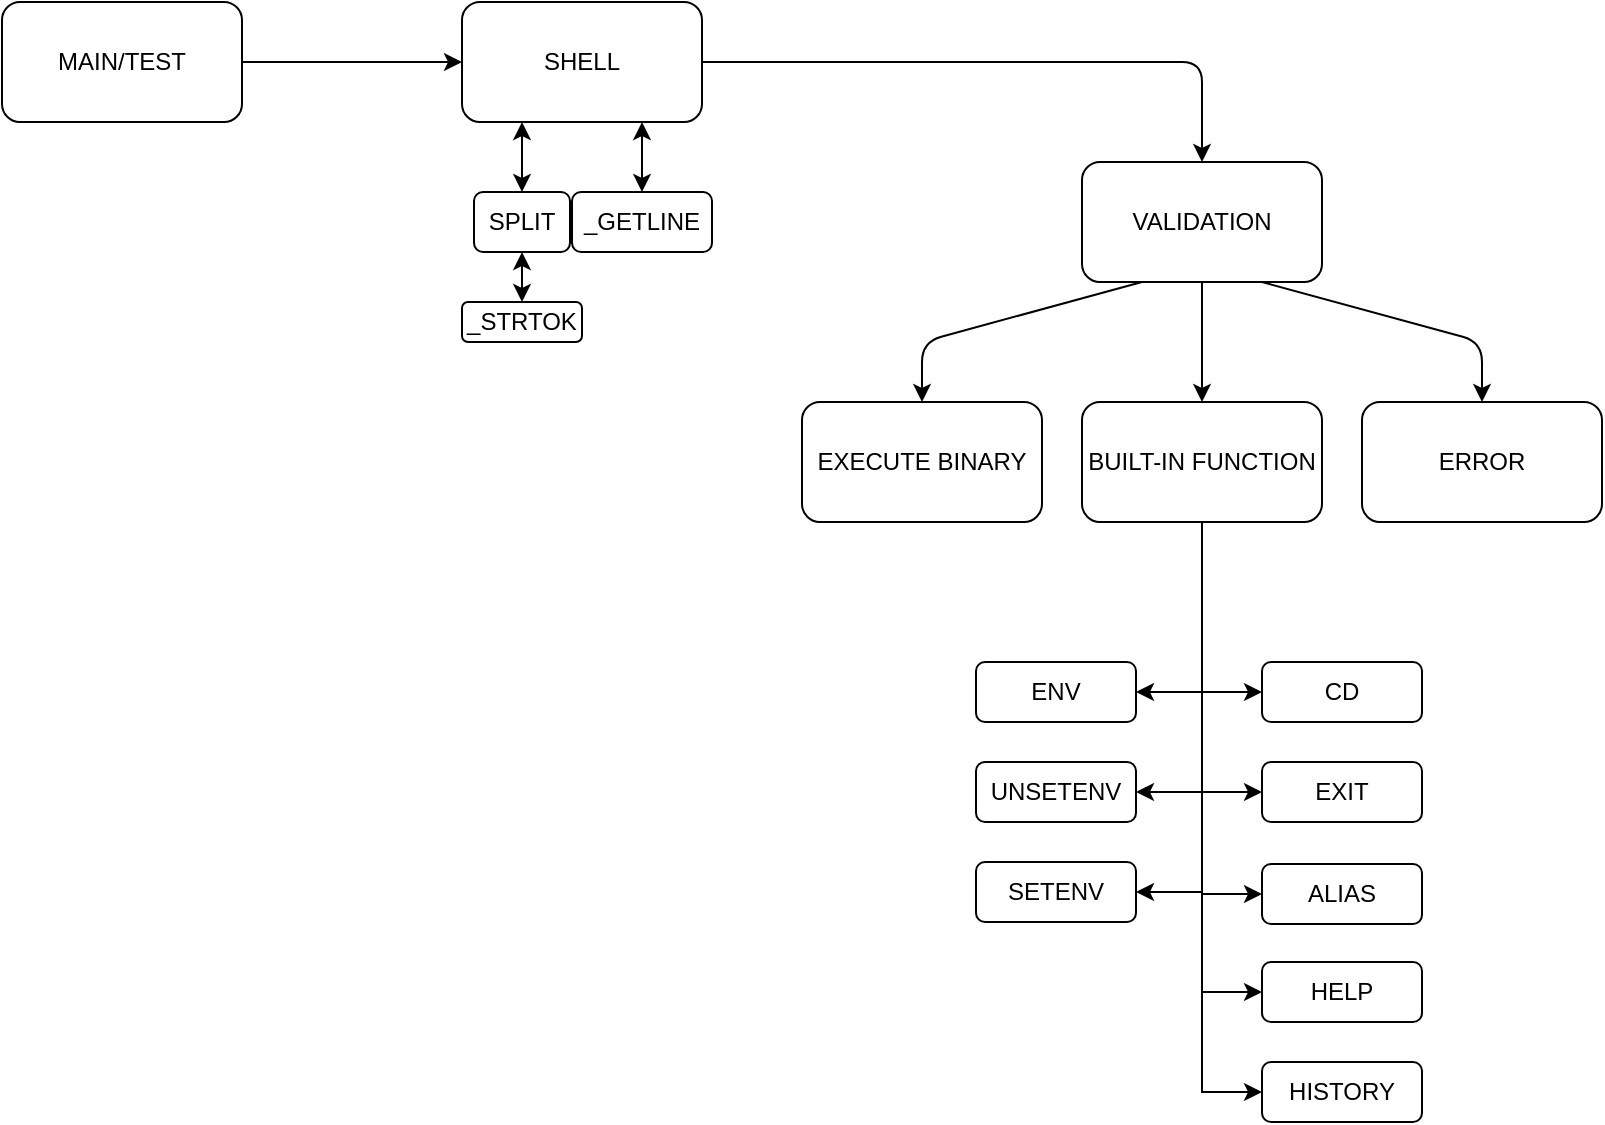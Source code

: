 <mxfile version="10.6.0" type="device"><diagram id="BzRjwQme7oJpzC8rJbal" name="Page-1"><mxGraphModel dx="1014" dy="589" grid="1" gridSize="10" guides="1" tooltips="1" connect="1" arrows="1" fold="1" page="1" pageScale="1" pageWidth="850" pageHeight="1100" math="0" shadow="0"><root><mxCell id="0"/><mxCell id="1" parent="0"/><mxCell id="HlB9b0cDsQir4GtGAjTB-2" value="MAIN/TEST" style="rounded=1;whiteSpace=wrap;html=1;" vertex="1" parent="1"><mxGeometry x="20" y="20" width="120" height="60" as="geometry"/></mxCell><mxCell id="HlB9b0cDsQir4GtGAjTB-3" value="SHELL" style="rounded=1;whiteSpace=wrap;html=1;" vertex="1" parent="1"><mxGeometry x="250" y="20" width="120" height="60" as="geometry"/></mxCell><mxCell id="HlB9b0cDsQir4GtGAjTB-4" value="" style="endArrow=classic;html=1;entryX=0;entryY=0.5;entryDx=0;entryDy=0;exitX=1;exitY=0.5;exitDx=0;exitDy=0;" edge="1" parent="1" source="HlB9b0cDsQir4GtGAjTB-2" target="HlB9b0cDsQir4GtGAjTB-3"><mxGeometry width="50" height="50" relative="1" as="geometry"><mxPoint x="20" y="150" as="sourcePoint"/><mxPoint x="70" y="100" as="targetPoint"/></mxGeometry></mxCell><mxCell id="HlB9b0cDsQir4GtGAjTB-6" value="SPLIT" style="rounded=1;whiteSpace=wrap;html=1;" vertex="1" parent="1"><mxGeometry x="256" y="115" width="48" height="30" as="geometry"/></mxCell><mxCell id="HlB9b0cDsQir4GtGAjTB-7" value="_GETLINE&lt;br&gt;" style="rounded=1;whiteSpace=wrap;html=1;" vertex="1" parent="1"><mxGeometry x="305" y="115" width="70" height="30" as="geometry"/></mxCell><mxCell id="HlB9b0cDsQir4GtGAjTB-8" value="" style="endArrow=classic;startArrow=classic;html=1;entryX=0.25;entryY=1;entryDx=0;entryDy=0;exitX=0.5;exitY=0;exitDx=0;exitDy=0;" edge="1" parent="1" source="HlB9b0cDsQir4GtGAjTB-6" target="HlB9b0cDsQir4GtGAjTB-3"><mxGeometry width="50" height="50" relative="1" as="geometry"><mxPoint x="20" y="360" as="sourcePoint"/><mxPoint x="70" y="310" as="targetPoint"/></mxGeometry></mxCell><mxCell id="HlB9b0cDsQir4GtGAjTB-10" value="" style="endArrow=classic;startArrow=classic;html=1;exitX=0.5;exitY=0;exitDx=0;exitDy=0;entryX=0.75;entryY=1;entryDx=0;entryDy=0;" edge="1" parent="1" source="HlB9b0cDsQir4GtGAjTB-7" target="HlB9b0cDsQir4GtGAjTB-3"><mxGeometry width="50" height="50" relative="1" as="geometry"><mxPoint x="20" y="220" as="sourcePoint"/><mxPoint x="350" y="81" as="targetPoint"/></mxGeometry></mxCell><mxCell id="HlB9b0cDsQir4GtGAjTB-12" value="VALIDATION&lt;br&gt;" style="rounded=1;whiteSpace=wrap;html=1;" vertex="1" parent="1"><mxGeometry x="560" y="100" width="120" height="60" as="geometry"/></mxCell><mxCell id="HlB9b0cDsQir4GtGAjTB-15" value="ERROR" style="rounded=1;whiteSpace=wrap;html=1;" vertex="1" parent="1"><mxGeometry x="700" y="220" width="120" height="60" as="geometry"/></mxCell><mxCell id="HlB9b0cDsQir4GtGAjTB-40" style="edgeStyle=orthogonalEdgeStyle;rounded=0;orthogonalLoop=1;jettySize=auto;html=1;exitX=0.5;exitY=1;exitDx=0;exitDy=0;entryX=0;entryY=0.5;entryDx=0;entryDy=0;" edge="1" parent="1" source="HlB9b0cDsQir4GtGAjTB-16" target="HlB9b0cDsQir4GtGAjTB-35"><mxGeometry relative="1" as="geometry"/></mxCell><mxCell id="HlB9b0cDsQir4GtGAjTB-16" value="BUILT-IN FUNCTION" style="rounded=1;whiteSpace=wrap;html=1;" vertex="1" parent="1"><mxGeometry x="560" y="220" width="120" height="60" as="geometry"/></mxCell><mxCell id="HlB9b0cDsQir4GtGAjTB-17" value="EXECUTE BINARY" style="rounded=1;whiteSpace=wrap;html=1;" vertex="1" parent="1"><mxGeometry x="420" y="220" width="120" height="60" as="geometry"/></mxCell><mxCell id="HlB9b0cDsQir4GtGAjTB-18" value="" style="endArrow=classic;html=1;exitX=0.5;exitY=1;exitDx=0;exitDy=0;" edge="1" parent="1" source="HlB9b0cDsQir4GtGAjTB-12" target="HlB9b0cDsQir4GtGAjTB-16"><mxGeometry width="50" height="50" relative="1" as="geometry"><mxPoint x="20" y="350" as="sourcePoint"/><mxPoint x="70" y="300" as="targetPoint"/></mxGeometry></mxCell><mxCell id="HlB9b0cDsQir4GtGAjTB-19" value="" style="endArrow=classic;html=1;exitX=0.75;exitY=1;exitDx=0;exitDy=0;entryX=0.5;entryY=0;entryDx=0;entryDy=0;" edge="1" parent="1" source="HlB9b0cDsQir4GtGAjTB-12" target="HlB9b0cDsQir4GtGAjTB-15"><mxGeometry width="50" height="50" relative="1" as="geometry"><mxPoint x="20" y="350" as="sourcePoint"/><mxPoint x="70" y="300" as="targetPoint"/><Array as="points"><mxPoint x="760" y="190"/></Array></mxGeometry></mxCell><mxCell id="HlB9b0cDsQir4GtGAjTB-20" value="" style="endArrow=classic;html=1;exitX=0.25;exitY=1;exitDx=0;exitDy=0;entryX=0.5;entryY=0;entryDx=0;entryDy=0;" edge="1" parent="1" source="HlB9b0cDsQir4GtGAjTB-12" target="HlB9b0cDsQir4GtGAjTB-17"><mxGeometry width="50" height="50" relative="1" as="geometry"><mxPoint x="20" y="350" as="sourcePoint"/><mxPoint x="70" y="300" as="targetPoint"/><Array as="points"><mxPoint x="480" y="190"/></Array></mxGeometry></mxCell><mxCell id="HlB9b0cDsQir4GtGAjTB-21" value="" style="endArrow=classic;html=1;exitX=1;exitY=0.5;exitDx=0;exitDy=0;entryX=0.5;entryY=0;entryDx=0;entryDy=0;" edge="1" parent="1" source="HlB9b0cDsQir4GtGAjTB-3" target="HlB9b0cDsQir4GtGAjTB-12"><mxGeometry width="50" height="50" relative="1" as="geometry"><mxPoint x="20" y="350" as="sourcePoint"/><mxPoint x="70" y="300" as="targetPoint"/><Array as="points"><mxPoint x="620" y="50"/></Array></mxGeometry></mxCell><mxCell id="HlB9b0cDsQir4GtGAjTB-22" value="_STRTOK" style="rounded=1;whiteSpace=wrap;html=1;" vertex="1" parent="1"><mxGeometry x="250" y="170" width="60" height="20" as="geometry"/></mxCell><mxCell id="HlB9b0cDsQir4GtGAjTB-23" value="" style="endArrow=classic;startArrow=classic;html=1;entryX=0.5;entryY=1;entryDx=0;entryDy=0;exitX=0.5;exitY=0;exitDx=0;exitDy=0;" edge="1" parent="1" source="HlB9b0cDsQir4GtGAjTB-22" target="HlB9b0cDsQir4GtGAjTB-6"><mxGeometry width="50" height="50" relative="1" as="geometry"><mxPoint x="20" y="350" as="sourcePoint"/><mxPoint x="70" y="300" as="targetPoint"/></mxGeometry></mxCell><mxCell id="HlB9b0cDsQir4GtGAjTB-28" value="EXIT" style="rounded=1;whiteSpace=wrap;html=1;" vertex="1" parent="1"><mxGeometry x="650" y="400" width="80" height="30" as="geometry"/></mxCell><mxCell id="HlB9b0cDsQir4GtGAjTB-29" value="ENV" style="rounded=1;whiteSpace=wrap;html=1;" vertex="1" parent="1"><mxGeometry x="507" y="350" width="80" height="30" as="geometry"/></mxCell><mxCell id="HlB9b0cDsQir4GtGAjTB-30" value="CD" style="rounded=1;whiteSpace=wrap;html=1;" vertex="1" parent="1"><mxGeometry x="650" y="350" width="80" height="30" as="geometry"/></mxCell><mxCell id="HlB9b0cDsQir4GtGAjTB-31" value="SETENV" style="rounded=1;whiteSpace=wrap;html=1;" vertex="1" parent="1"><mxGeometry x="507" y="450" width="80" height="30" as="geometry"/></mxCell><mxCell id="HlB9b0cDsQir4GtGAjTB-32" value="UNSETENV" style="rounded=1;whiteSpace=wrap;html=1;" vertex="1" parent="1"><mxGeometry x="507" y="400" width="80" height="30" as="geometry"/></mxCell><mxCell id="HlB9b0cDsQir4GtGAjTB-33" value="ALIAS" style="rounded=1;whiteSpace=wrap;html=1;" vertex="1" parent="1"><mxGeometry x="650" y="451" width="80" height="30" as="geometry"/></mxCell><mxCell id="HlB9b0cDsQir4GtGAjTB-34" value="HELP" style="rounded=1;whiteSpace=wrap;html=1;" vertex="1" parent="1"><mxGeometry x="650" y="500" width="80" height="30" as="geometry"/></mxCell><mxCell id="HlB9b0cDsQir4GtGAjTB-35" value="HISTORY" style="rounded=1;whiteSpace=wrap;html=1;" vertex="1" parent="1"><mxGeometry x="650" y="550" width="80" height="30" as="geometry"/></mxCell><mxCell id="HlB9b0cDsQir4GtGAjTB-42" value="" style="endArrow=classic;html=1;entryX=0;entryY=0.5;entryDx=0;entryDy=0;" edge="1" parent="1" target="HlB9b0cDsQir4GtGAjTB-34"><mxGeometry width="50" height="50" relative="1" as="geometry"><mxPoint x="620" y="515" as="sourcePoint"/><mxPoint x="70" y="600" as="targetPoint"/></mxGeometry></mxCell><mxCell id="HlB9b0cDsQir4GtGAjTB-43" value="" style="endArrow=classic;html=1;entryX=0;entryY=0.5;entryDx=0;entryDy=0;" edge="1" parent="1" target="HlB9b0cDsQir4GtGAjTB-33"><mxGeometry width="50" height="50" relative="1" as="geometry"><mxPoint x="620" y="466" as="sourcePoint"/><mxPoint x="70" y="600" as="targetPoint"/></mxGeometry></mxCell><mxCell id="HlB9b0cDsQir4GtGAjTB-44" value="" style="endArrow=classic;html=1;entryX=0;entryY=0.5;entryDx=0;entryDy=0;" edge="1" parent="1" target="HlB9b0cDsQir4GtGAjTB-28"><mxGeometry width="50" height="50" relative="1" as="geometry"><mxPoint x="620" y="415" as="sourcePoint"/><mxPoint x="70" y="600" as="targetPoint"/></mxGeometry></mxCell><mxCell id="HlB9b0cDsQir4GtGAjTB-45" value="" style="endArrow=classic;html=1;entryX=0;entryY=0.5;entryDx=0;entryDy=0;" edge="1" parent="1" target="HlB9b0cDsQir4GtGAjTB-30"><mxGeometry width="50" height="50" relative="1" as="geometry"><mxPoint x="620" y="365" as="sourcePoint"/><mxPoint x="70" y="600" as="targetPoint"/></mxGeometry></mxCell><mxCell id="HlB9b0cDsQir4GtGAjTB-46" value="" style="endArrow=classic;html=1;entryX=1;entryY=0.5;entryDx=0;entryDy=0;" edge="1" parent="1" target="HlB9b0cDsQir4GtGAjTB-29"><mxGeometry width="50" height="50" relative="1" as="geometry"><mxPoint x="620" y="365" as="sourcePoint"/><mxPoint x="70" y="600" as="targetPoint"/></mxGeometry></mxCell><mxCell id="HlB9b0cDsQir4GtGAjTB-47" value="" style="endArrow=classic;html=1;entryX=1;entryY=0.5;entryDx=0;entryDy=0;" edge="1" parent="1" target="HlB9b0cDsQir4GtGAjTB-32"><mxGeometry width="50" height="50" relative="1" as="geometry"><mxPoint x="620" y="415" as="sourcePoint"/><mxPoint x="70" y="600" as="targetPoint"/></mxGeometry></mxCell><mxCell id="HlB9b0cDsQir4GtGAjTB-48" value="" style="endArrow=classic;html=1;entryX=1;entryY=0.5;entryDx=0;entryDy=0;" edge="1" parent="1" target="HlB9b0cDsQir4GtGAjTB-31"><mxGeometry width="50" height="50" relative="1" as="geometry"><mxPoint x="620" y="465" as="sourcePoint"/><mxPoint x="70" y="600" as="targetPoint"/></mxGeometry></mxCell></root></mxGraphModel></diagram></mxfile>